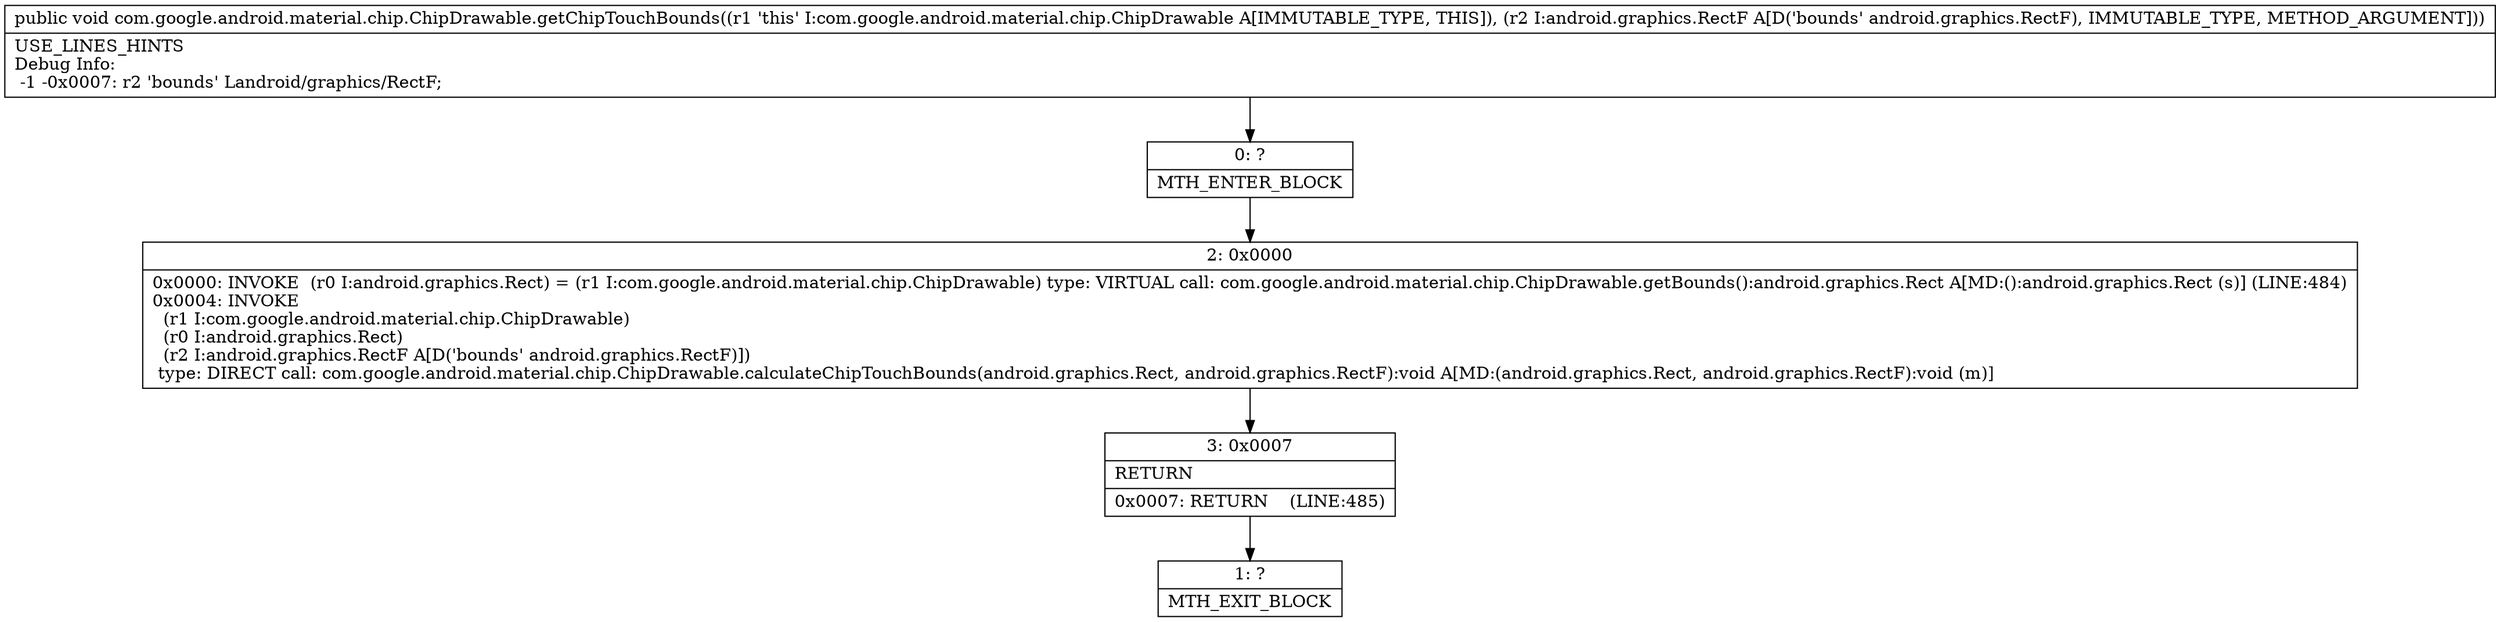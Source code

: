 digraph "CFG forcom.google.android.material.chip.ChipDrawable.getChipTouchBounds(Landroid\/graphics\/RectF;)V" {
Node_0 [shape=record,label="{0\:\ ?|MTH_ENTER_BLOCK\l}"];
Node_2 [shape=record,label="{2\:\ 0x0000|0x0000: INVOKE  (r0 I:android.graphics.Rect) = (r1 I:com.google.android.material.chip.ChipDrawable) type: VIRTUAL call: com.google.android.material.chip.ChipDrawable.getBounds():android.graphics.Rect A[MD:():android.graphics.Rect (s)] (LINE:484)\l0x0004: INVOKE  \l  (r1 I:com.google.android.material.chip.ChipDrawable)\l  (r0 I:android.graphics.Rect)\l  (r2 I:android.graphics.RectF A[D('bounds' android.graphics.RectF)])\l type: DIRECT call: com.google.android.material.chip.ChipDrawable.calculateChipTouchBounds(android.graphics.Rect, android.graphics.RectF):void A[MD:(android.graphics.Rect, android.graphics.RectF):void (m)]\l}"];
Node_3 [shape=record,label="{3\:\ 0x0007|RETURN\l|0x0007: RETURN    (LINE:485)\l}"];
Node_1 [shape=record,label="{1\:\ ?|MTH_EXIT_BLOCK\l}"];
MethodNode[shape=record,label="{public void com.google.android.material.chip.ChipDrawable.getChipTouchBounds((r1 'this' I:com.google.android.material.chip.ChipDrawable A[IMMUTABLE_TYPE, THIS]), (r2 I:android.graphics.RectF A[D('bounds' android.graphics.RectF), IMMUTABLE_TYPE, METHOD_ARGUMENT]))  | USE_LINES_HINTS\lDebug Info:\l  \-1 \-0x0007: r2 'bounds' Landroid\/graphics\/RectF;\l}"];
MethodNode -> Node_0;Node_0 -> Node_2;
Node_2 -> Node_3;
Node_3 -> Node_1;
}

